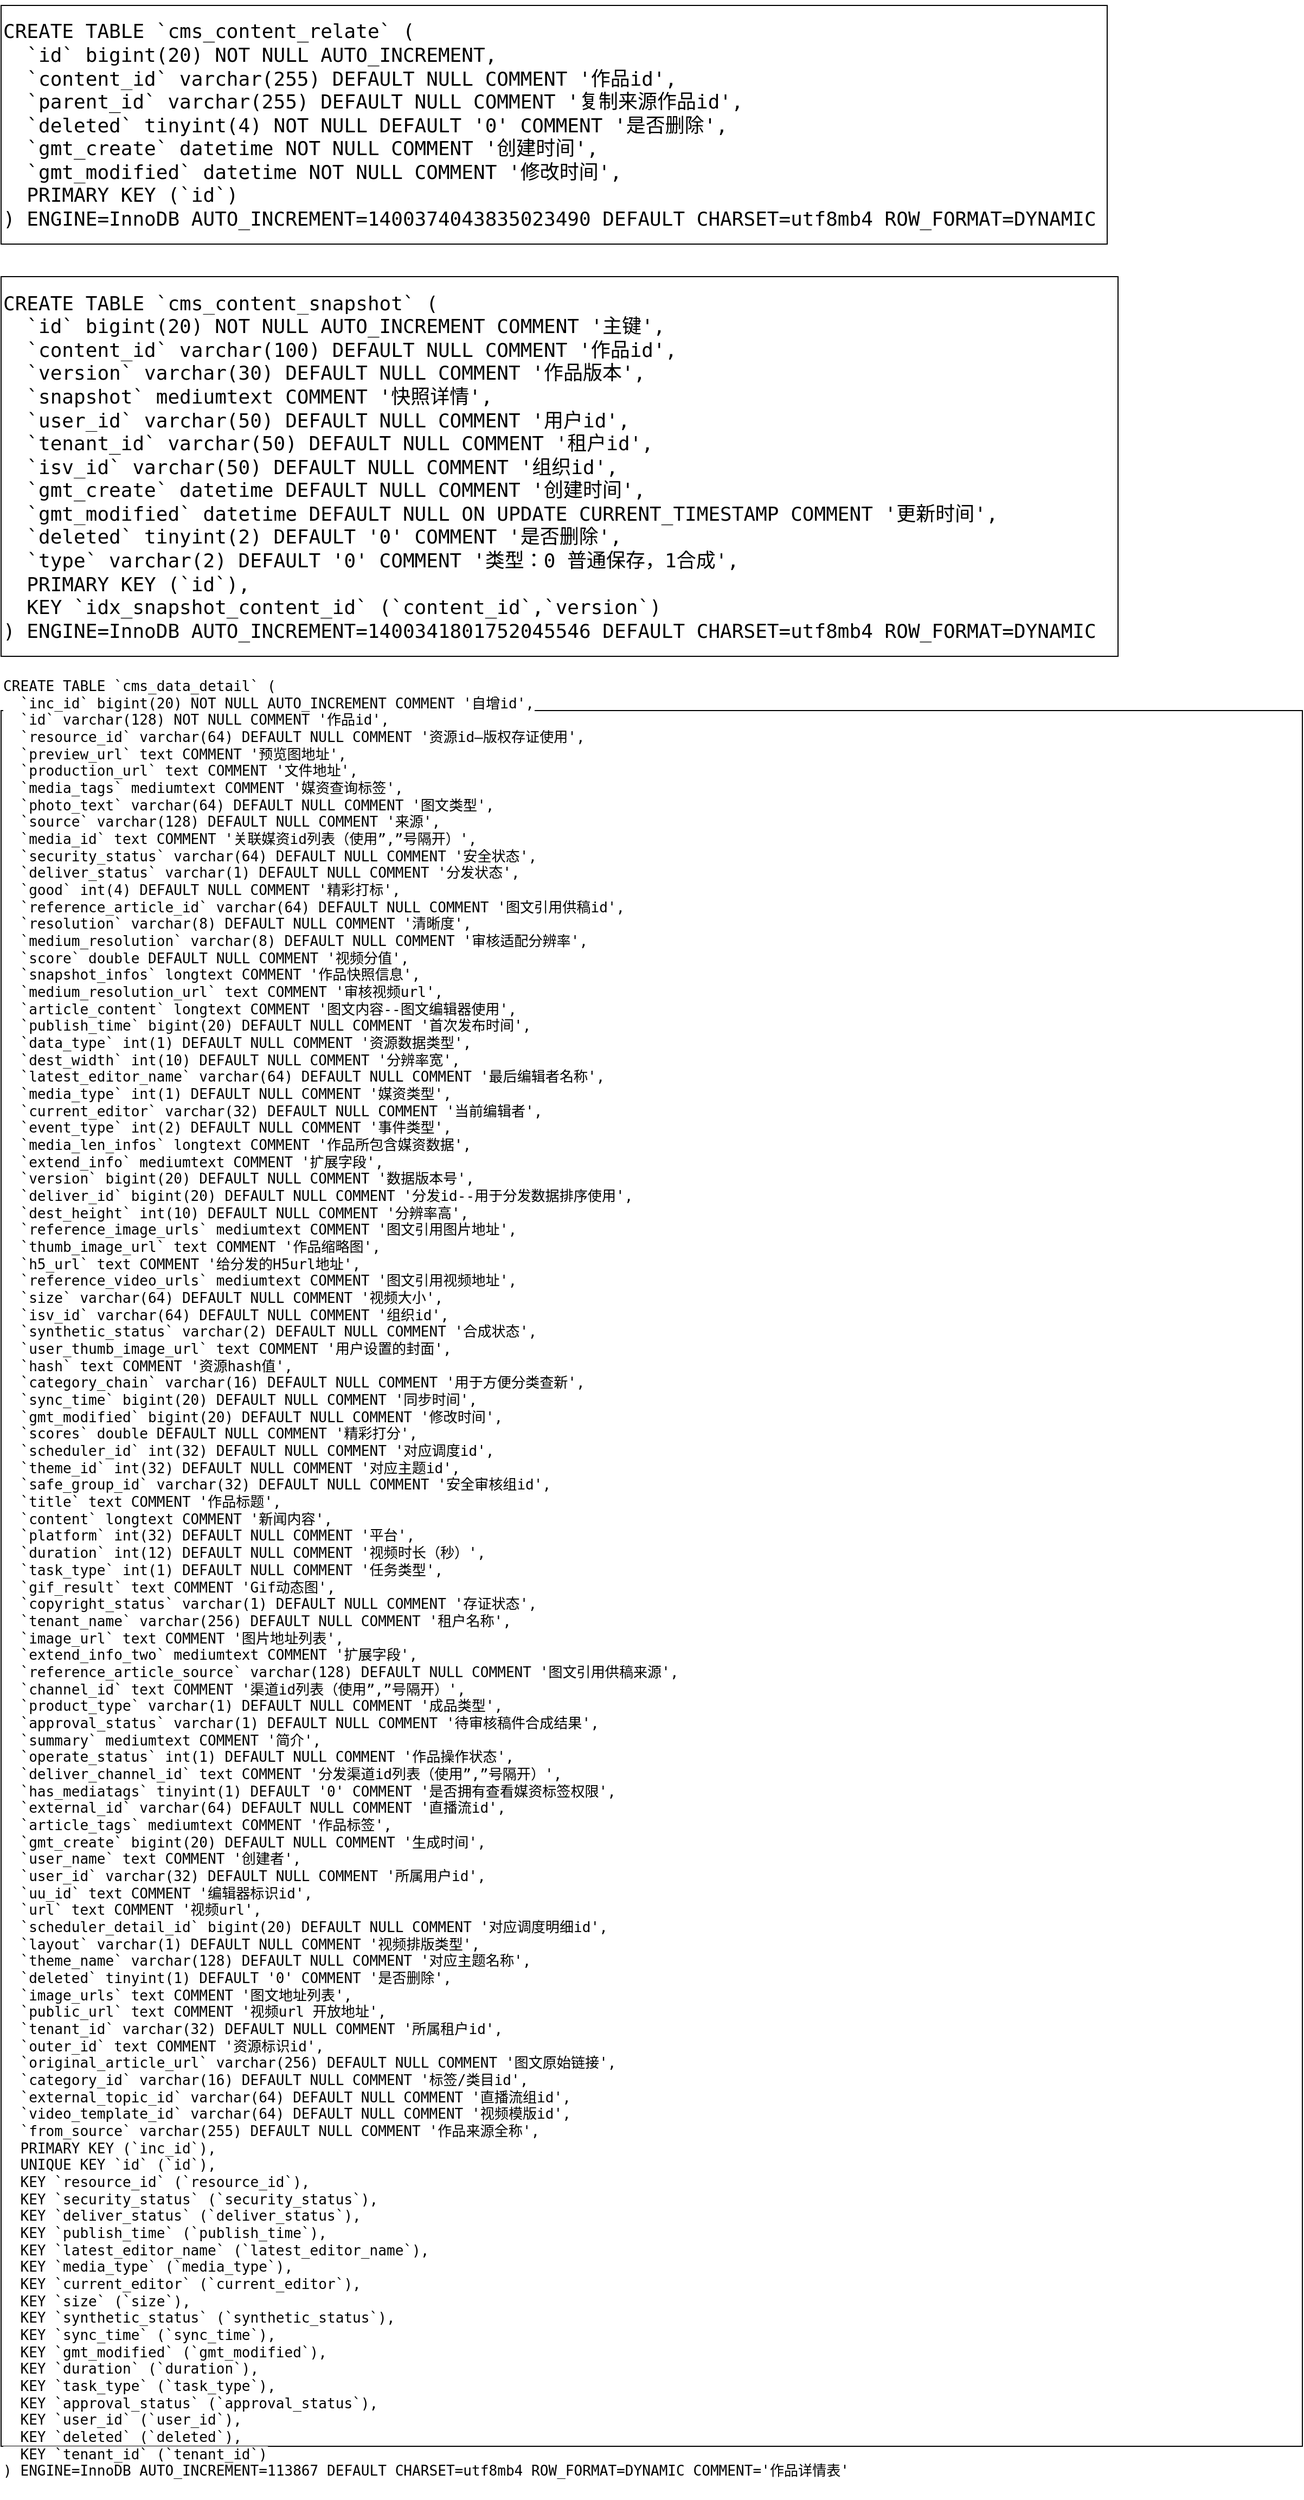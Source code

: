 <mxfile version="14.8.2" type="github">
  <diagram id="9pryj62CtWe-94nFA1aG" name="Page-1">
    <mxGraphModel dx="1579" dy="1621" grid="1" gridSize="10" guides="1" tooltips="1" connect="1" arrows="1" fold="1" page="1" pageScale="1" pageWidth="827" pageHeight="1169" math="0" shadow="0">
      <root>
        <mxCell id="0" />
        <mxCell id="1" parent="0" />
        <mxCell id="o3mzXMNcY-XVCZ7Jb-i--1" value="&lt;pre style=&quot;font-family: &amp;#34;jetbrains mono&amp;#34; , monospace ; font-size: 18px&quot;&gt;&lt;span style=&quot;background-color: rgb(255 , 255 , 255)&quot;&gt;CREATE TABLE `cms_content_relate` (&lt;br&gt;  `id` bigint(20) NOT NULL AUTO_INCREMENT,&lt;br&gt;  `content_id` varchar(255) DEFAULT NULL COMMENT &#39;作品id&#39;,&lt;br&gt;  `parent_id` varchar(255) DEFAULT NULL COMMENT &#39;复制来源作品id&#39;,&lt;br&gt;  `deleted` tinyint(4) NOT NULL DEFAULT &#39;0&#39; COMMENT &#39;是否删除&#39;,&lt;br&gt;  `gmt_create` datetime NOT NULL COMMENT &#39;创建时间&#39;,&lt;br&gt;  `gmt_modified` datetime NOT NULL COMMENT &#39;修改时间&#39;,&lt;br&gt;  PRIMARY KEY (`id`)&lt;br&gt;) ENGINE=InnoDB AUTO_INCREMENT=1400374043835023490 DEFAULT CHARSET=utf8mb4 ROW_FORMAT=DYNAMIC&lt;/span&gt;&lt;/pre&gt;" style="rounded=0;whiteSpace=wrap;html=1;align=left;" vertex="1" parent="1">
          <mxGeometry x="-320" y="-110" width="1020" height="220" as="geometry" />
        </mxCell>
        <mxCell id="o3mzXMNcY-XVCZ7Jb-i--6" value="&lt;pre style=&quot;font-family: &amp;#34;jetbrains mono&amp;#34; , monospace ; font-size: 18px&quot;&gt;&lt;pre style=&quot;font-family: &amp;#34;jetbrains mono&amp;#34; , monospace&quot;&gt;&lt;span style=&quot;background-color: rgb(255 , 255 , 255)&quot;&gt;CREATE TABLE `cms_content_snapshot` (&lt;br&gt;  `id` bigint(20) NOT NULL AUTO_INCREMENT COMMENT &#39;主键&#39;,&lt;br&gt;  `content_id` varchar(100) DEFAULT NULL COMMENT &#39;作品id&#39;,&lt;br&gt;  `version` varchar(30) DEFAULT NULL COMMENT &#39;作品版本&#39;,&lt;br&gt;  `snapshot` mediumtext COMMENT &#39;快照详情&#39;,&lt;br&gt;  `user_id` varchar(50) DEFAULT NULL COMMENT &#39;用户id&#39;,&lt;br&gt;  `tenant_id` varchar(50) DEFAULT NULL COMMENT &#39;租户id&#39;,&lt;br&gt;  `isv_id` varchar(50) DEFAULT NULL COMMENT &#39;组织id&#39;,&lt;br&gt;  `gmt_create` datetime DEFAULT NULL COMMENT &#39;创建时间&#39;,&lt;br&gt;  `gmt_modified` datetime DEFAULT NULL ON UPDATE CURRENT_TIMESTAMP COMMENT &#39;更新时间&#39;,&lt;br&gt;  `deleted` tinyint(2) DEFAULT &#39;0&#39; COMMENT &#39;是否删除&#39;,&lt;br&gt;  `type` varchar(2) DEFAULT &#39;0&#39; COMMENT &#39;类型：0 普通保存，1合成&#39;,&lt;br&gt;  PRIMARY KEY (`id`),&lt;br&gt;  KEY `idx_snapshot_content_id` (`content_id`,`version`)&lt;br&gt;) ENGINE=InnoDB AUTO_INCREMENT=1400341801752045546 DEFAULT CHARSET=utf8mb4 ROW_FORMAT=DYNAMIC&lt;/span&gt;&lt;/pre&gt;&lt;/pre&gt;" style="rounded=0;whiteSpace=wrap;html=1;align=left;" vertex="1" parent="1">
          <mxGeometry x="-320" y="140" width="1030" height="350" as="geometry" />
        </mxCell>
        <mxCell id="o3mzXMNcY-XVCZ7Jb-i--7" value="&lt;pre style=&quot;font-family: &amp;#34;jetbrains mono&amp;#34; , monospace ; font-size: 18px&quot;&gt;&lt;pre style=&quot;font-family: &amp;#34;jetbrains mono&amp;#34; , monospace&quot;&gt;&lt;pre style=&quot;font-family: &amp;#34;jetbrains mono&amp;#34; , monospace ; font-size: 9.8pt&quot;&gt;&lt;span style=&quot;background-color: rgb(255 , 255 , 255)&quot;&gt;CREATE TABLE `cms_data_detail` (&lt;br&gt;  `inc_id` bigint(20) NOT NULL AUTO_INCREMENT COMMENT &#39;自增id&#39;,&lt;br&gt;  `id` varchar(128) NOT NULL COMMENT &#39;作品id&#39;,&lt;br&gt;  `resource_id` varchar(64) DEFAULT NULL COMMENT &#39;资源id—版权存证使用&#39;,&lt;br&gt;  `preview_url` text COMMENT &#39;预览图地址&#39;,&lt;br&gt;  `production_url` text COMMENT &#39;文件地址&#39;,&lt;br&gt;  `media_tags` mediumtext COMMENT &#39;媒资查询标签&#39;,&lt;br&gt;  `photo_text` varchar(64) DEFAULT NULL COMMENT &#39;图文类型&#39;,&lt;br&gt;  `source` varchar(128) DEFAULT NULL COMMENT &#39;来源&#39;,&lt;br&gt;  `media_id` text COMMENT &#39;关联媒资id列表（使用”,”号隔开）&#39;,&lt;br&gt;  `security_status` varchar(64) DEFAULT NULL COMMENT &#39;安全状态&#39;,&lt;br&gt;  `deliver_status` varchar(1) DEFAULT NULL COMMENT &#39;分发状态&#39;,&lt;br&gt;  `good` int(4) DEFAULT NULL COMMENT &#39;精彩打标&#39;,&lt;br&gt;  `reference_article_id` varchar(64) DEFAULT NULL COMMENT &#39;图文引用供稿id&#39;,&lt;br&gt;  `resolution` varchar(8) DEFAULT NULL COMMENT &#39;清晰度&#39;,&lt;br&gt;  `medium_resolution` varchar(8) DEFAULT NULL COMMENT &#39;审核适配分辨率&#39;,&lt;br&gt;  `score` double DEFAULT NULL COMMENT &#39;视频分值&#39;,&lt;br&gt;  `snapshot_infos` longtext COMMENT &#39;作品快照信息&#39;,&lt;br&gt;  `medium_resolution_url` text COMMENT &#39;审核视频url&#39;,&lt;br&gt;  `article_content` longtext COMMENT &#39;图文内容--图文编辑器使用&#39;,&lt;br&gt;  `publish_time` bigint(20) DEFAULT NULL COMMENT &#39;首次发布时间&#39;,&lt;br&gt;  `data_type` int(1) DEFAULT NULL COMMENT &#39;资源数据类型&#39;,&lt;br&gt;  `dest_width` int(10) DEFAULT NULL COMMENT &#39;分辨率宽&#39;,&lt;br&gt;  `latest_editor_name` varchar(64) DEFAULT NULL COMMENT &#39;最后编辑者名称&#39;,&lt;br&gt;  `media_type` int(1) DEFAULT NULL COMMENT &#39;媒资类型&#39;,&lt;br&gt;  `current_editor` varchar(32) DEFAULT NULL COMMENT &#39;当前编辑者&#39;,&lt;br&gt;  `event_type` int(2) DEFAULT NULL COMMENT &#39;事件类型&#39;,&lt;br&gt;  `media_len_infos` longtext COMMENT &#39;作品所包含媒资数据&#39;,&lt;br&gt;  `extend_info` mediumtext COMMENT &#39;扩展字段&#39;,&lt;br&gt;  `version` bigint(20) DEFAULT NULL COMMENT &#39;数据版本号&#39;,&lt;br&gt;  `deliver_id` bigint(20) DEFAULT NULL COMMENT &#39;分发id--用于分发数据排序使用&#39;,&lt;br&gt;  `dest_height` int(10) DEFAULT NULL COMMENT &#39;分辨率高&#39;,&lt;br&gt;  `reference_image_urls` mediumtext COMMENT &#39;图文引用图片地址&#39;,&lt;br&gt;  `thumb_image_url` text COMMENT &#39;作品缩略图&#39;,&lt;br&gt;  `h5_url` text COMMENT &#39;给分发的H5url地址&#39;,&lt;br&gt;  `reference_video_urls` mediumtext COMMENT &#39;图文引用视频地址&#39;,&lt;br&gt;  `size` varchar(64) DEFAULT NULL COMMENT &#39;视频大小&#39;,&lt;br&gt;  `isv_id` varchar(64) DEFAULT NULL COMMENT &#39;组织id&#39;,&lt;br&gt;  `synthetic_status` varchar(2) DEFAULT NULL COMMENT &#39;合成状态&#39;,&lt;br&gt;  `user_thumb_image_url` text COMMENT &#39;用户设置的封面&#39;,&lt;br&gt;  `hash` text COMMENT &#39;资源hash值&#39;,&lt;br&gt;  `category_chain` varchar(16) DEFAULT NULL COMMENT &#39;用于方便分类查新&#39;,&lt;br&gt;  `sync_time` bigint(20) DEFAULT NULL COMMENT &#39;同步时间&#39;,&lt;br&gt;  `gmt_modified` bigint(20) DEFAULT NULL COMMENT &#39;修改时间&#39;,&lt;br&gt;  `scores` double DEFAULT NULL COMMENT &#39;精彩打分&#39;,&lt;br&gt;  `scheduler_id` int(32) DEFAULT NULL COMMENT &#39;对应调度id&#39;,&lt;br&gt;  `theme_id` int(32) DEFAULT NULL COMMENT &#39;对应主题id&#39;,&lt;br&gt;  `safe_group_id` varchar(32) DEFAULT NULL COMMENT &#39;安全审核组id&#39;,&lt;br&gt;  `title` text COMMENT &#39;作品标题&#39;,&lt;br&gt;  `content` longtext COMMENT &#39;新闻内容&#39;,&lt;br&gt;  `platform` int(32) DEFAULT NULL COMMENT &#39;平台&#39;,&lt;br&gt;  `duration` int(12) DEFAULT NULL COMMENT &#39;视频时长（秒）&#39;,&lt;br&gt;  `task_type` int(1) DEFAULT NULL COMMENT &#39;任务类型&#39;,&lt;br&gt;  `gif_result` text COMMENT &#39;Gif动态图&#39;,&lt;br&gt;  `copyright_status` varchar(1) DEFAULT NULL COMMENT &#39;存证状态&#39;,&lt;br&gt;  `tenant_name` varchar(256) DEFAULT NULL COMMENT &#39;租户名称&#39;,&lt;br&gt;  `image_url` text COMMENT &#39;图片地址列表&#39;,&lt;br&gt;  `extend_info_two` mediumtext COMMENT &#39;扩展字段&#39;,&lt;br&gt;  `reference_article_source` varchar(128) DEFAULT NULL COMMENT &#39;图文引用供稿来源&#39;,&lt;br&gt;  `channel_id` text COMMENT &#39;渠道id列表（使用”,”号隔开）&#39;,&lt;br&gt;  `product_type` varchar(1) DEFAULT NULL COMMENT &#39;成品类型&#39;,&lt;br&gt;  `approval_status` varchar(1) DEFAULT NULL COMMENT &#39;待审核稿件合成结果&#39;,&lt;br&gt;  `summary` mediumtext COMMENT &#39;简介&#39;,&lt;br&gt;  `operate_status` int(1) DEFAULT NULL COMMENT &#39;作品操作状态&#39;,&lt;br&gt;  `deliver_channel_id` text COMMENT &#39;分发渠道id列表（使用”,”号隔开）&#39;,&lt;br&gt;  `has_mediatags` tinyint(1) DEFAULT &#39;0&#39; COMMENT &#39;是否拥有查看媒资标签权限&#39;,&lt;br&gt;  `external_id` varchar(64) DEFAULT NULL COMMENT &#39;直播流id&#39;,&lt;br&gt;  `article_tags` mediumtext COMMENT &#39;作品标签&#39;,&lt;br&gt;  `gmt_create` bigint(20) DEFAULT NULL COMMENT &#39;生成时间&#39;,&lt;br&gt;  `user_name` text COMMENT &#39;创建者&#39;,&lt;br&gt;  `user_id` varchar(32) DEFAULT NULL COMMENT &#39;所属用户id&#39;,&lt;br&gt;  `uu_id` text COMMENT &#39;编辑器标识id&#39;,&lt;br&gt;  `url` text COMMENT &#39;视频url&#39;,&lt;br&gt;  `scheduler_detail_id` bigint(20) DEFAULT NULL COMMENT &#39;对应调度明细id&#39;,&lt;br&gt;  `layout` varchar(1) DEFAULT NULL COMMENT &#39;视频排版类型&#39;,&lt;br&gt;  `theme_name` varchar(128) DEFAULT NULL COMMENT &#39;对应主题名称&#39;,&lt;br&gt;  `deleted` tinyint(1) DEFAULT &#39;0&#39; COMMENT &#39;是否删除&#39;,&lt;br&gt;  `image_urls` text COMMENT &#39;图文地址列表&#39;,&lt;br&gt;  `public_url` text COMMENT &#39;视频url 开放地址&#39;,&lt;br&gt;  `tenant_id` varchar(32) DEFAULT NULL COMMENT &#39;所属租户id&#39;,&lt;br&gt;  `outer_id` text COMMENT &#39;资源标识id&#39;,&lt;br&gt;  `original_article_url` varchar(256) DEFAULT NULL COMMENT &#39;图文原始链接&#39;,&lt;br&gt;  `category_id` varchar(16) DEFAULT NULL COMMENT &#39;标签/类目id&#39;,&lt;br&gt;  `external_topic_id` varchar(64) DEFAULT NULL COMMENT &#39;直播流组id&#39;,&lt;br&gt;  `video_template_id` varchar(64) DEFAULT NULL COMMENT &#39;视频模版id&#39;,&lt;br&gt;  `from_source` varchar(255) DEFAULT NULL COMMENT &#39;作品来源全称&#39;,&lt;br&gt;  PRIMARY KEY (`inc_id`),&lt;br&gt;  UNIQUE KEY `id` (`id`),&lt;br&gt;  KEY `resource_id` (`resource_id`),&lt;br&gt;  KEY `security_status` (`security_status`),&lt;br&gt;  KEY `deliver_status` (`deliver_status`),&lt;br&gt;  KEY `publish_time` (`publish_time`),&lt;br&gt;  KEY `latest_editor_name` (`latest_editor_name`),&lt;br&gt;  KEY `media_type` (`media_type`),&lt;br&gt;  KEY `current_editor` (`current_editor`),&lt;br&gt;  KEY `size` (`size`),&lt;br&gt;  KEY `synthetic_status` (`synthetic_status`),&lt;br&gt;  KEY `sync_time` (`sync_time`),&lt;br&gt;  KEY `gmt_modified` (`gmt_modified`),&lt;br&gt;  KEY `duration` (`duration`),&lt;br&gt;  KEY `task_type` (`task_type`),&lt;br&gt;  KEY `approval_status` (`approval_status`),&lt;br&gt;  KEY `user_id` (`user_id`),&lt;br&gt;  KEY `deleted` (`deleted`),&lt;br&gt;  KEY `tenant_id` (`tenant_id`)&lt;br&gt;) ENGINE=InnoDB AUTO_INCREMENT=113867 DEFAULT CHARSET=utf8mb4 ROW_FORMAT=DYNAMIC COMMENT=&#39;作品详情表&#39;&lt;/span&gt;&lt;/pre&gt;&lt;/pre&gt;&lt;/pre&gt;" style="rounded=0;whiteSpace=wrap;html=1;align=left;" vertex="1" parent="1">
          <mxGeometry x="-320" y="540" width="1200" height="1600" as="geometry" />
        </mxCell>
      </root>
    </mxGraphModel>
  </diagram>
</mxfile>

